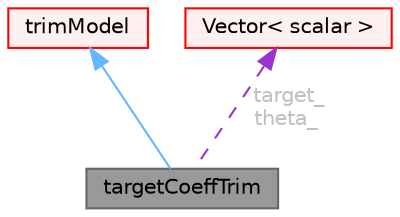 digraph "targetCoeffTrim"
{
 // LATEX_PDF_SIZE
  bgcolor="transparent";
  edge [fontname=Helvetica,fontsize=10,labelfontname=Helvetica,labelfontsize=10];
  node [fontname=Helvetica,fontsize=10,shape=box,height=0.2,width=0.4];
  Node1 [id="Node000001",label="targetCoeffTrim",height=0.2,width=0.4,color="gray40", fillcolor="grey60", style="filled", fontcolor="black",tooltip="Trim model where the operating characteristics of rotor (e.g. blade pitch angle) can vary to reach a ..."];
  Node2 -> Node1 [id="edge1_Node000001_Node000002",dir="back",color="steelblue1",style="solid",tooltip=" "];
  Node2 [id="Node000002",label="trimModel",height=0.2,width=0.4,color="red", fillcolor="#FFF0F0", style="filled",URL="$classFoam_1_1trimModel.html",tooltip="Base class for trim models for handling blade characteristics and thrust-torque relations."];
  Node72 -> Node1 [id="edge2_Node000001_Node000072",dir="back",color="darkorchid3",style="dashed",tooltip=" ",label=" target_\ntheta_",fontcolor="grey" ];
  Node72 [id="Node000072",label="Vector\< scalar \>",height=0.2,width=0.4,color="red", fillcolor="#FFF0F0", style="filled",URL="$classFoam_1_1Vector.html",tooltip=" "];
}
